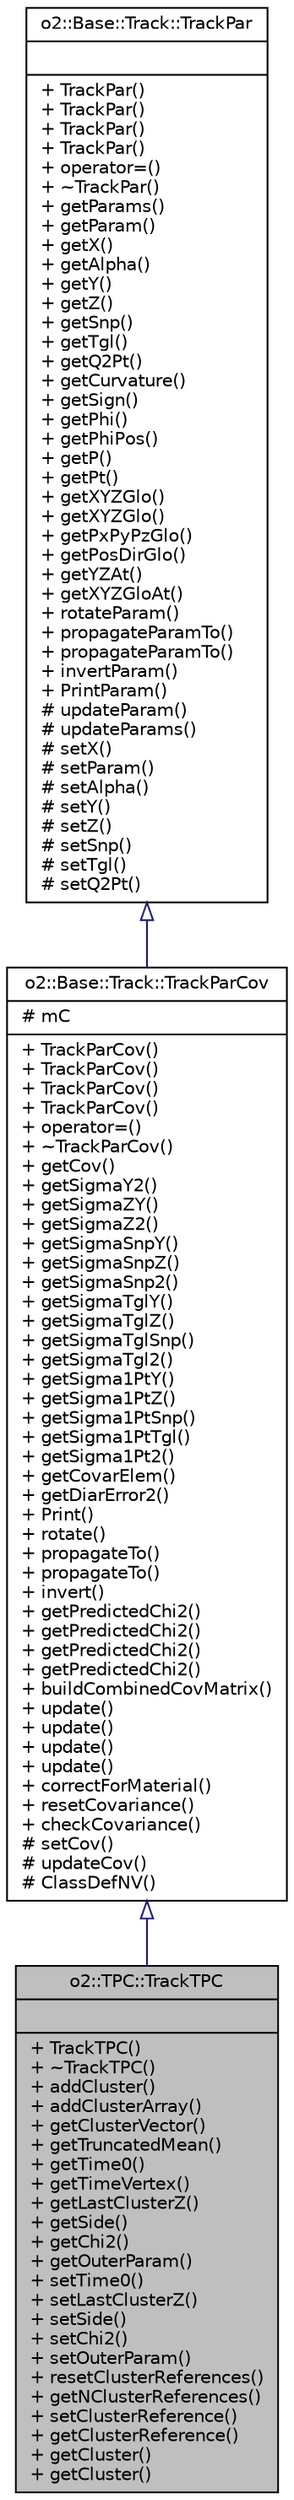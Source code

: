 digraph "o2::TPC::TrackTPC"
{
 // INTERACTIVE_SVG=YES
  bgcolor="transparent";
  edge [fontname="Helvetica",fontsize="10",labelfontname="Helvetica",labelfontsize="10"];
  node [fontname="Helvetica",fontsize="10",shape=record];
  Node1 [label="{o2::TPC::TrackTPC\n||+ TrackTPC()\l+ ~TrackTPC()\l+ addCluster()\l+ addClusterArray()\l+ getClusterVector()\l+ getTruncatedMean()\l+ getTime0()\l+ getTimeVertex()\l+ getLastClusterZ()\l+ getSide()\l+ getChi2()\l+ getOuterParam()\l+ setTime0()\l+ setLastClusterZ()\l+ setSide()\l+ setChi2()\l+ setOuterParam()\l+ resetClusterReferences()\l+ getNClusterReferences()\l+ setClusterReference()\l+ getClusterReference()\l+ getCluster()\l+ getCluster()\l}",height=0.2,width=0.4,color="black", fillcolor="grey75", style="filled" fontcolor="black"];
  Node2 -> Node1 [dir="back",color="midnightblue",fontsize="10",style="solid",arrowtail="onormal",fontname="Helvetica"];
  Node2 [label="{o2::Base::Track::TrackParCov\n|# mC\l|+ TrackParCov()\l+ TrackParCov()\l+ TrackParCov()\l+ TrackParCov()\l+ operator=()\l+ ~TrackParCov()\l+ getCov()\l+ getSigmaY2()\l+ getSigmaZY()\l+ getSigmaZ2()\l+ getSigmaSnpY()\l+ getSigmaSnpZ()\l+ getSigmaSnp2()\l+ getSigmaTglY()\l+ getSigmaTglZ()\l+ getSigmaTglSnp()\l+ getSigmaTgl2()\l+ getSigma1PtY()\l+ getSigma1PtZ()\l+ getSigma1PtSnp()\l+ getSigma1PtTgl()\l+ getSigma1Pt2()\l+ getCovarElem()\l+ getDiarError2()\l+ Print()\l+ rotate()\l+ propagateTo()\l+ propagateTo()\l+ invert()\l+ getPredictedChi2()\l+ getPredictedChi2()\l+ getPredictedChi2()\l+ getPredictedChi2()\l+ buildCombinedCovMatrix()\l+ update()\l+ update()\l+ update()\l+ update()\l+ correctForMaterial()\l+ resetCovariance()\l+ checkCovariance()\l# setCov()\l# updateCov()\l# ClassDefNV()\l}",height=0.2,width=0.4,color="black",URL="$d0/d8b/classo2_1_1Base_1_1Track_1_1TrackParCov.html"];
  Node3 -> Node2 [dir="back",color="midnightblue",fontsize="10",style="solid",arrowtail="onormal",fontname="Helvetica"];
  Node3 [label="{o2::Base::Track::TrackPar\n||+ TrackPar()\l+ TrackPar()\l+ TrackPar()\l+ TrackPar()\l+ operator=()\l+ ~TrackPar()\l+ getParams()\l+ getParam()\l+ getX()\l+ getAlpha()\l+ getY()\l+ getZ()\l+ getSnp()\l+ getTgl()\l+ getQ2Pt()\l+ getCurvature()\l+ getSign()\l+ getPhi()\l+ getPhiPos()\l+ getP()\l+ getPt()\l+ getXYZGlo()\l+ getXYZGlo()\l+ getPxPyPzGlo()\l+ getPosDirGlo()\l+ getYZAt()\l+ getXYZGloAt()\l+ rotateParam()\l+ propagateParamTo()\l+ propagateParamTo()\l+ invertParam()\l+ PrintParam()\l# updateParam()\l# updateParams()\l# setX()\l# setParam()\l# setAlpha()\l# setY()\l# setZ()\l# setSnp()\l# setTgl()\l# setQ2Pt()\l}",height=0.2,width=0.4,color="black",URL="$db/da2/classo2_1_1Base_1_1Track_1_1TrackPar.html"];
}
